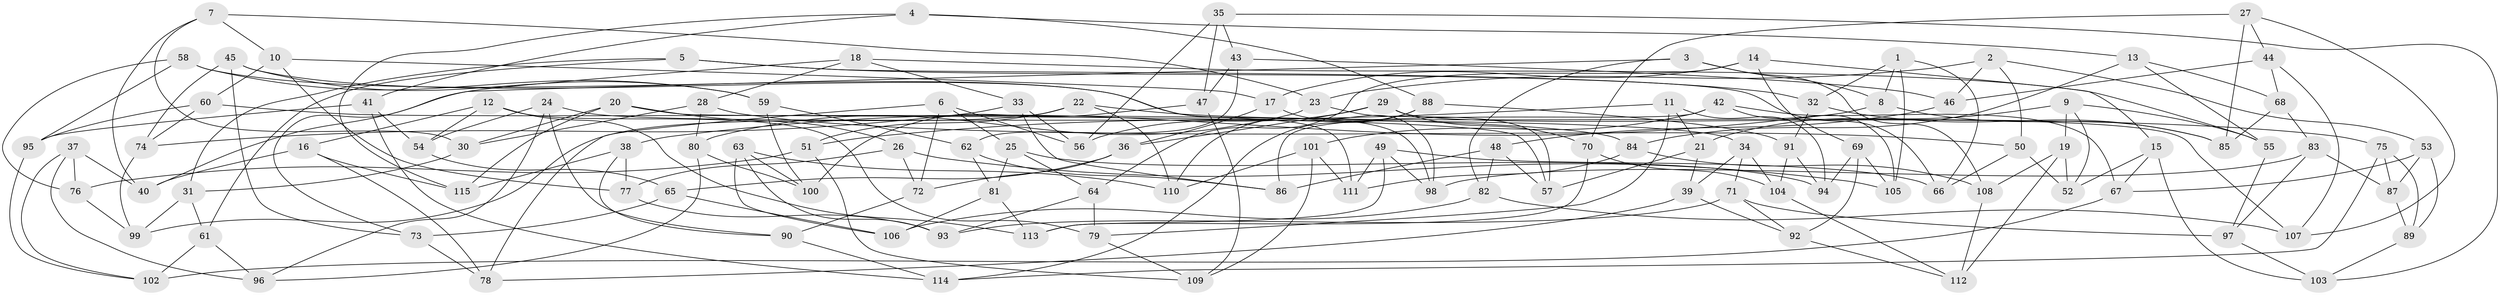 // coarse degree distribution, {5: 0.1956521739130435, 4: 0.34782608695652173, 3: 0.15217391304347827, 11: 0.043478260869565216, 6: 0.06521739130434782, 7: 0.08695652173913043, 9: 0.06521739130434782, 10: 0.021739130434782608, 13: 0.021739130434782608}
// Generated by graph-tools (version 1.1) at 2025/03/03/04/25 22:03:32]
// undirected, 115 vertices, 230 edges
graph export_dot {
graph [start="1"]
  node [color=gray90,style=filled];
  1;
  2;
  3;
  4;
  5;
  6;
  7;
  8;
  9;
  10;
  11;
  12;
  13;
  14;
  15;
  16;
  17;
  18;
  19;
  20;
  21;
  22;
  23;
  24;
  25;
  26;
  27;
  28;
  29;
  30;
  31;
  32;
  33;
  34;
  35;
  36;
  37;
  38;
  39;
  40;
  41;
  42;
  43;
  44;
  45;
  46;
  47;
  48;
  49;
  50;
  51;
  52;
  53;
  54;
  55;
  56;
  57;
  58;
  59;
  60;
  61;
  62;
  63;
  64;
  65;
  66;
  67;
  68;
  69;
  70;
  71;
  72;
  73;
  74;
  75;
  76;
  77;
  78;
  79;
  80;
  81;
  82;
  83;
  84;
  85;
  86;
  87;
  88;
  89;
  90;
  91;
  92;
  93;
  94;
  95;
  96;
  97;
  98;
  99;
  100;
  101;
  102;
  103;
  104;
  105;
  106;
  107;
  108;
  109;
  110;
  111;
  112;
  113;
  114;
  115;
  1 -- 66;
  1 -- 105;
  1 -- 8;
  1 -- 32;
  2 -- 53;
  2 -- 50;
  2 -- 46;
  2 -- 23;
  3 -- 8;
  3 -- 108;
  3 -- 40;
  3 -- 82;
  4 -- 41;
  4 -- 88;
  4 -- 115;
  4 -- 13;
  5 -- 61;
  5 -- 31;
  5 -- 32;
  5 -- 66;
  6 -- 56;
  6 -- 25;
  6 -- 72;
  6 -- 78;
  7 -- 23;
  7 -- 40;
  7 -- 30;
  7 -- 10;
  8 -- 85;
  8 -- 38;
  9 -- 19;
  9 -- 21;
  9 -- 55;
  9 -- 52;
  10 -- 77;
  10 -- 60;
  10 -- 17;
  11 -- 79;
  11 -- 51;
  11 -- 21;
  11 -- 94;
  12 -- 16;
  12 -- 113;
  12 -- 79;
  12 -- 54;
  13 -- 68;
  13 -- 84;
  13 -- 55;
  14 -- 64;
  14 -- 15;
  14 -- 17;
  14 -- 69;
  15 -- 52;
  15 -- 67;
  15 -- 103;
  16 -- 115;
  16 -- 78;
  16 -- 40;
  17 -- 36;
  17 -- 98;
  18 -- 33;
  18 -- 73;
  18 -- 28;
  18 -- 55;
  19 -- 52;
  19 -- 112;
  19 -- 108;
  20 -- 57;
  20 -- 115;
  20 -- 30;
  20 -- 26;
  21 -- 57;
  21 -- 39;
  22 -- 110;
  22 -- 75;
  22 -- 99;
  22 -- 51;
  23 -- 80;
  23 -- 57;
  24 -- 54;
  24 -- 96;
  24 -- 90;
  24 -- 34;
  25 -- 81;
  25 -- 64;
  25 -- 94;
  26 -- 105;
  26 -- 72;
  26 -- 77;
  27 -- 44;
  27 -- 70;
  27 -- 107;
  27 -- 85;
  28 -- 50;
  28 -- 80;
  28 -- 30;
  29 -- 107;
  29 -- 56;
  29 -- 36;
  29 -- 70;
  30 -- 31;
  31 -- 99;
  31 -- 61;
  32 -- 85;
  32 -- 91;
  33 -- 86;
  33 -- 56;
  33 -- 74;
  34 -- 39;
  34 -- 71;
  34 -- 104;
  35 -- 103;
  35 -- 56;
  35 -- 43;
  35 -- 47;
  36 -- 72;
  36 -- 65;
  37 -- 102;
  37 -- 40;
  37 -- 76;
  37 -- 96;
  38 -- 115;
  38 -- 77;
  38 -- 90;
  39 -- 78;
  39 -- 92;
  41 -- 54;
  41 -- 114;
  41 -- 95;
  42 -- 67;
  42 -- 105;
  42 -- 86;
  42 -- 101;
  43 -- 46;
  43 -- 62;
  43 -- 47;
  44 -- 107;
  44 -- 68;
  44 -- 46;
  45 -- 111;
  45 -- 73;
  45 -- 74;
  45 -- 59;
  46 -- 48;
  47 -- 100;
  47 -- 109;
  48 -- 86;
  48 -- 57;
  48 -- 82;
  49 -- 66;
  49 -- 98;
  49 -- 111;
  49 -- 113;
  50 -- 52;
  50 -- 66;
  51 -- 109;
  51 -- 76;
  53 -- 67;
  53 -- 89;
  53 -- 87;
  54 -- 65;
  55 -- 97;
  58 -- 95;
  58 -- 98;
  58 -- 76;
  58 -- 59;
  59 -- 62;
  59 -- 100;
  60 -- 95;
  60 -- 74;
  60 -- 84;
  61 -- 96;
  61 -- 102;
  62 -- 86;
  62 -- 81;
  63 -- 106;
  63 -- 93;
  63 -- 110;
  63 -- 100;
  64 -- 93;
  64 -- 79;
  65 -- 106;
  65 -- 73;
  67 -- 102;
  68 -- 85;
  68 -- 83;
  69 -- 92;
  69 -- 94;
  69 -- 105;
  70 -- 113;
  70 -- 104;
  71 -- 97;
  71 -- 92;
  71 -- 93;
  72 -- 90;
  73 -- 78;
  74 -- 99;
  75 -- 87;
  75 -- 89;
  75 -- 114;
  76 -- 99;
  77 -- 93;
  79 -- 109;
  80 -- 96;
  80 -- 100;
  81 -- 106;
  81 -- 113;
  82 -- 107;
  82 -- 106;
  83 -- 87;
  83 -- 98;
  83 -- 97;
  84 -- 108;
  84 -- 111;
  87 -- 89;
  88 -- 91;
  88 -- 110;
  88 -- 114;
  89 -- 103;
  90 -- 114;
  91 -- 94;
  91 -- 104;
  92 -- 112;
  95 -- 102;
  97 -- 103;
  101 -- 111;
  101 -- 109;
  101 -- 110;
  104 -- 112;
  108 -- 112;
}
